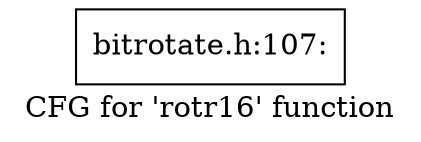digraph "CFG for 'rotr16' function" {
	label="CFG for 'rotr16' function";

	Node0xc7a8da0 [shape=record,label="{bitrotate.h:107:}"];
}
